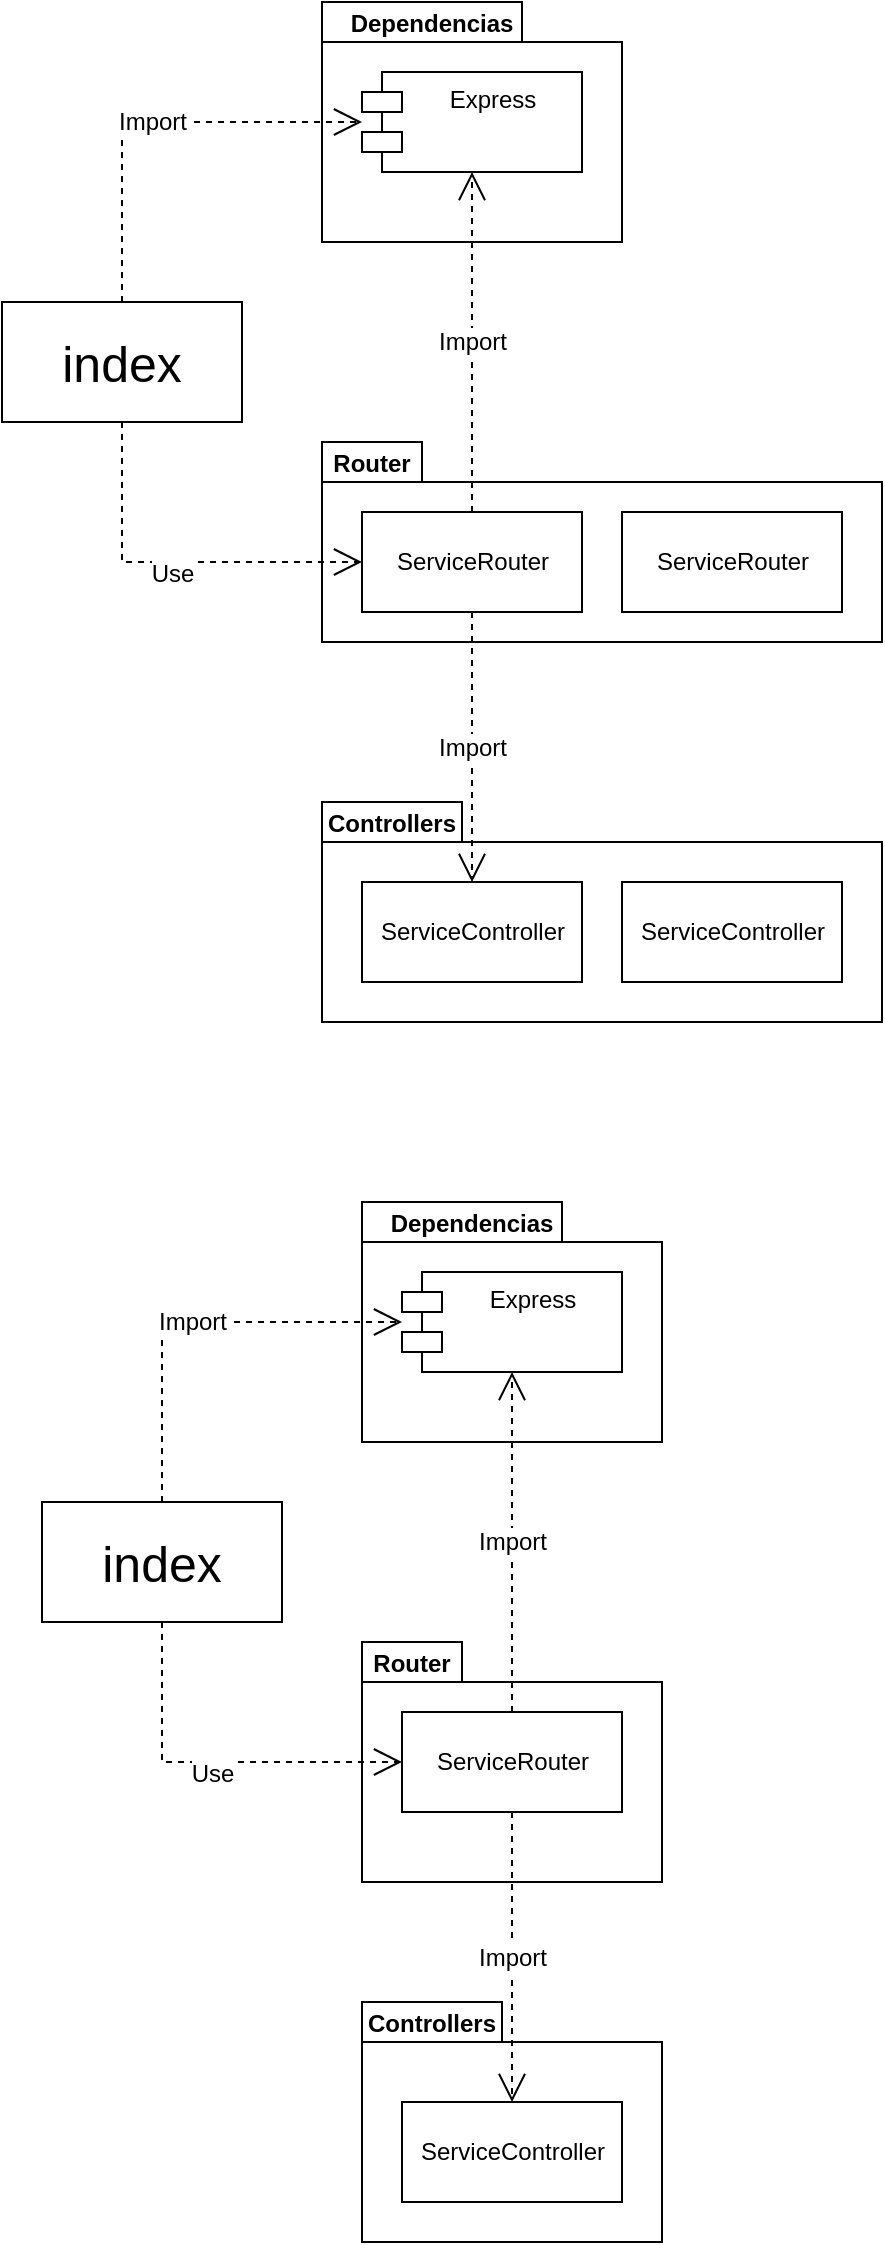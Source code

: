 <mxfile version="15.7.0" type="github">
  <diagram id="7Db7QByXY7l63GUWesCJ" name="Page-1">
    <mxGraphModel dx="1151" dy="1814" grid="1" gridSize="10" guides="1" tooltips="1" connect="1" arrows="1" fold="1" page="1" pageScale="1" pageWidth="827" pageHeight="1169" math="0" shadow="0">
      <root>
        <mxCell id="0" />
        <mxCell id="1" parent="0" />
        <mxCell id="WtGSnrzcYiVvbgUlNlTl-1" value="&lt;font style=&quot;font-size: 25px&quot;&gt;index&lt;/font&gt;" style="rounded=0;whiteSpace=wrap;html=1;" vertex="1" parent="1">
          <mxGeometry x="360" y="230" width="120" height="60" as="geometry" />
        </mxCell>
        <mxCell id="WtGSnrzcYiVvbgUlNlTl-5" value="" style="shape=folder;fontStyle=1;spacingTop=10;tabWidth=50;tabHeight=20;tabPosition=left;html=1;" vertex="1" parent="1">
          <mxGeometry x="520" y="300" width="150" height="120" as="geometry" />
        </mxCell>
        <mxCell id="WtGSnrzcYiVvbgUlNlTl-4" value="Router" style="text;align=center;fontStyle=1;verticalAlign=middle;spacingLeft=3;spacingRight=3;strokeColor=none;rotatable=0;points=[[0,0.5],[1,0.5]];portConstraint=eastwest;" vertex="1" parent="1">
          <mxGeometry x="520" y="300" width="50" height="20" as="geometry" />
        </mxCell>
        <mxCell id="WtGSnrzcYiVvbgUlNlTl-6" value="&lt;font style=&quot;font-size: 12px&quot;&gt;Use&lt;/font&gt;" style="endArrow=open;endSize=12;dashed=1;html=1;rounded=0;fontSize=25;" edge="1" parent="1" source="WtGSnrzcYiVvbgUlNlTl-1" target="WtGSnrzcYiVvbgUlNlTl-14">
          <mxGeometry width="160" relative="1" as="geometry">
            <mxPoint x="460" y="360" as="sourcePoint" />
            <mxPoint x="620" y="360" as="targetPoint" />
            <Array as="points">
              <mxPoint x="420" y="360" />
            </Array>
          </mxGeometry>
        </mxCell>
        <mxCell id="WtGSnrzcYiVvbgUlNlTl-10" value="" style="shape=folder;fontStyle=1;spacingTop=10;tabWidth=70;tabHeight=20;tabPosition=left;html=1;" vertex="1" parent="1">
          <mxGeometry x="520" y="480" width="150" height="120" as="geometry" />
        </mxCell>
        <mxCell id="WtGSnrzcYiVvbgUlNlTl-11" value="Controllers" style="text;align=center;fontStyle=1;verticalAlign=middle;spacingLeft=3;spacingRight=3;strokeColor=none;rotatable=0;points=[[0,0.5],[1,0.5]];portConstraint=eastwest;" vertex="1" parent="1">
          <mxGeometry x="530" y="480" width="50" height="20" as="geometry" />
        </mxCell>
        <mxCell id="WtGSnrzcYiVvbgUlNlTl-14" value="ServiceRouter" style="html=1;fontSize=12;" vertex="1" parent="1">
          <mxGeometry x="540" y="335" width="110" height="50" as="geometry" />
        </mxCell>
        <mxCell id="WtGSnrzcYiVvbgUlNlTl-15" value="ServiceController" style="html=1;fontSize=12;" vertex="1" parent="1">
          <mxGeometry x="540" y="530" width="110" height="50" as="geometry" />
        </mxCell>
        <mxCell id="WtGSnrzcYiVvbgUlNlTl-16" value="Import" style="endArrow=open;endSize=12;dashed=1;html=1;rounded=0;fontSize=12;" edge="1" parent="1" source="WtGSnrzcYiVvbgUlNlTl-14" target="WtGSnrzcYiVvbgUlNlTl-15">
          <mxGeometry width="160" relative="1" as="geometry">
            <mxPoint x="400" y="550" as="sourcePoint" />
            <mxPoint x="560" y="550" as="targetPoint" />
          </mxGeometry>
        </mxCell>
        <mxCell id="WtGSnrzcYiVvbgUlNlTl-17" value="" style="shape=folder;fontStyle=1;spacingTop=10;tabWidth=100;tabHeight=20;tabPosition=left;html=1;" vertex="1" parent="1">
          <mxGeometry x="520" y="80" width="150" height="120" as="geometry" />
        </mxCell>
        <mxCell id="WtGSnrzcYiVvbgUlNlTl-18" value="Dependencias" style="text;align=center;fontStyle=1;verticalAlign=middle;spacingLeft=3;spacingRight=3;strokeColor=none;rotatable=0;points=[[0,0.5],[1,0.5]];portConstraint=eastwest;" vertex="1" parent="1">
          <mxGeometry x="550" y="80" width="50" height="20" as="geometry" />
        </mxCell>
        <mxCell id="WtGSnrzcYiVvbgUlNlTl-19" value="Express" style="shape=module;align=center;spacingLeft=20;align=center;verticalAlign=top;fontFamily=Helvetica;fontSize=12;fontColor=rgba(0, 0, 0, 1);strokeColor=rgba(0, 0, 0, 1);fillColor=rgba(255, 255, 255, 1);html=1;" vertex="1" parent="1">
          <mxGeometry x="540" y="115" width="110" height="50" as="geometry" />
        </mxCell>
        <mxCell id="WtGSnrzcYiVvbgUlNlTl-20" value="Import" style="endArrow=open;endSize=12;dashed=1;html=1;rounded=0;fontSize=12;entryX=0;entryY=0.5;entryDx=0;entryDy=0;" edge="1" parent="1" source="WtGSnrzcYiVvbgUlNlTl-1" target="WtGSnrzcYiVvbgUlNlTl-19">
          <mxGeometry width="160" relative="1" as="geometry">
            <mxPoint x="730" y="220" as="sourcePoint" />
            <mxPoint x="730" y="365" as="targetPoint" />
            <Array as="points">
              <mxPoint x="420" y="140" />
            </Array>
          </mxGeometry>
        </mxCell>
        <mxCell id="WtGSnrzcYiVvbgUlNlTl-22" value="Import" style="endArrow=open;endSize=12;dashed=1;html=1;rounded=0;fontSize=12;exitX=0.5;exitY=0;exitDx=0;exitDy=0;entryX=0.5;entryY=1;entryDx=0;entryDy=0;" edge="1" parent="1" source="WtGSnrzcYiVvbgUlNlTl-14" target="WtGSnrzcYiVvbgUlNlTl-19">
          <mxGeometry width="160" relative="1" as="geometry">
            <mxPoint x="740" y="187.5" as="sourcePoint" />
            <mxPoint x="740" y="332.5" as="targetPoint" />
          </mxGeometry>
        </mxCell>
        <mxCell id="WtGSnrzcYiVvbgUlNlTl-24" value="&lt;font style=&quot;font-size: 25px&quot;&gt;index&lt;/font&gt;" style="rounded=0;whiteSpace=wrap;html=1;" vertex="1" parent="1">
          <mxGeometry x="340" y="-370" width="120" height="60" as="geometry" />
        </mxCell>
        <mxCell id="WtGSnrzcYiVvbgUlNlTl-25" value="" style="shape=folder;fontStyle=1;spacingTop=10;tabWidth=50;tabHeight=20;tabPosition=left;html=1;" vertex="1" parent="1">
          <mxGeometry x="500" y="-300" width="280" height="100" as="geometry" />
        </mxCell>
        <mxCell id="WtGSnrzcYiVvbgUlNlTl-26" value="Router" style="text;align=center;fontStyle=1;verticalAlign=middle;spacingLeft=3;spacingRight=3;strokeColor=none;rotatable=0;points=[[0,0.5],[1,0.5]];portConstraint=eastwest;" vertex="1" parent="1">
          <mxGeometry x="500" y="-300" width="50" height="20" as="geometry" />
        </mxCell>
        <mxCell id="WtGSnrzcYiVvbgUlNlTl-27" value="&lt;font style=&quot;font-size: 12px&quot;&gt;Use&lt;/font&gt;" style="endArrow=open;endSize=12;dashed=1;html=1;rounded=0;fontSize=25;" edge="1" parent="1" source="WtGSnrzcYiVvbgUlNlTl-24" target="WtGSnrzcYiVvbgUlNlTl-30">
          <mxGeometry width="160" relative="1" as="geometry">
            <mxPoint x="440" y="-240" as="sourcePoint" />
            <mxPoint x="600" y="-240" as="targetPoint" />
            <Array as="points">
              <mxPoint x="400" y="-240" />
            </Array>
          </mxGeometry>
        </mxCell>
        <mxCell id="WtGSnrzcYiVvbgUlNlTl-28" value="" style="shape=folder;fontStyle=1;spacingTop=10;tabWidth=70;tabHeight=20;tabPosition=left;html=1;" vertex="1" parent="1">
          <mxGeometry x="500" y="-120" width="280" height="110" as="geometry" />
        </mxCell>
        <mxCell id="WtGSnrzcYiVvbgUlNlTl-29" value="Controllers" style="text;align=center;fontStyle=1;verticalAlign=middle;spacingLeft=3;spacingRight=3;strokeColor=none;rotatable=0;points=[[0,0.5],[1,0.5]];portConstraint=eastwest;" vertex="1" parent="1">
          <mxGeometry x="510" y="-120" width="50" height="20" as="geometry" />
        </mxCell>
        <mxCell id="WtGSnrzcYiVvbgUlNlTl-30" value="ServiceRouter" style="html=1;fontSize=12;" vertex="1" parent="1">
          <mxGeometry x="520" y="-265" width="110" height="50" as="geometry" />
        </mxCell>
        <mxCell id="WtGSnrzcYiVvbgUlNlTl-31" value="ServiceController" style="html=1;fontSize=12;" vertex="1" parent="1">
          <mxGeometry x="520" y="-80" width="110" height="50" as="geometry" />
        </mxCell>
        <mxCell id="WtGSnrzcYiVvbgUlNlTl-32" value="Import" style="endArrow=open;endSize=12;dashed=1;html=1;rounded=0;fontSize=12;" edge="1" parent="1" source="WtGSnrzcYiVvbgUlNlTl-30" target="WtGSnrzcYiVvbgUlNlTl-31">
          <mxGeometry width="160" relative="1" as="geometry">
            <mxPoint x="380" y="-50" as="sourcePoint" />
            <mxPoint x="540" y="-50" as="targetPoint" />
          </mxGeometry>
        </mxCell>
        <mxCell id="WtGSnrzcYiVvbgUlNlTl-33" value="" style="shape=folder;fontStyle=1;spacingTop=10;tabWidth=100;tabHeight=20;tabPosition=left;html=1;" vertex="1" parent="1">
          <mxGeometry x="500" y="-520" width="150" height="120" as="geometry" />
        </mxCell>
        <mxCell id="WtGSnrzcYiVvbgUlNlTl-34" value="Dependencias" style="text;align=center;fontStyle=1;verticalAlign=middle;spacingLeft=3;spacingRight=3;strokeColor=none;rotatable=0;points=[[0,0.5],[1,0.5]];portConstraint=eastwest;" vertex="1" parent="1">
          <mxGeometry x="530" y="-520" width="50" height="20" as="geometry" />
        </mxCell>
        <mxCell id="WtGSnrzcYiVvbgUlNlTl-35" value="Express" style="shape=module;align=center;spacingLeft=20;align=center;verticalAlign=top;fontFamily=Helvetica;fontSize=12;fontColor=rgba(0, 0, 0, 1);strokeColor=rgba(0, 0, 0, 1);fillColor=rgba(255, 255, 255, 1);html=1;" vertex="1" parent="1">
          <mxGeometry x="520" y="-485" width="110" height="50" as="geometry" />
        </mxCell>
        <mxCell id="WtGSnrzcYiVvbgUlNlTl-36" value="Import" style="endArrow=open;endSize=12;dashed=1;html=1;rounded=0;fontSize=12;entryX=0;entryY=0.5;entryDx=0;entryDy=0;" edge="1" parent="1" source="WtGSnrzcYiVvbgUlNlTl-24" target="WtGSnrzcYiVvbgUlNlTl-35">
          <mxGeometry width="160" relative="1" as="geometry">
            <mxPoint x="710" y="-380" as="sourcePoint" />
            <mxPoint x="710" y="-235" as="targetPoint" />
            <Array as="points">
              <mxPoint x="400" y="-460" />
            </Array>
          </mxGeometry>
        </mxCell>
        <mxCell id="WtGSnrzcYiVvbgUlNlTl-37" value="Import" style="endArrow=open;endSize=12;dashed=1;html=1;rounded=0;fontSize=12;exitX=0.5;exitY=0;exitDx=0;exitDy=0;entryX=0.5;entryY=1;entryDx=0;entryDy=0;" edge="1" parent="1" source="WtGSnrzcYiVvbgUlNlTl-30" target="WtGSnrzcYiVvbgUlNlTl-35">
          <mxGeometry width="160" relative="1" as="geometry">
            <mxPoint x="720" y="-412.5" as="sourcePoint" />
            <mxPoint x="720" y="-267.5" as="targetPoint" />
          </mxGeometry>
        </mxCell>
        <mxCell id="WtGSnrzcYiVvbgUlNlTl-38" value="ServiceRouter" style="html=1;fontSize=12;" vertex="1" parent="1">
          <mxGeometry x="650" y="-265" width="110" height="50" as="geometry" />
        </mxCell>
        <mxCell id="WtGSnrzcYiVvbgUlNlTl-39" value="ServiceController" style="html=1;fontSize=12;" vertex="1" parent="1">
          <mxGeometry x="650" y="-80" width="110" height="50" as="geometry" />
        </mxCell>
      </root>
    </mxGraphModel>
  </diagram>
</mxfile>
